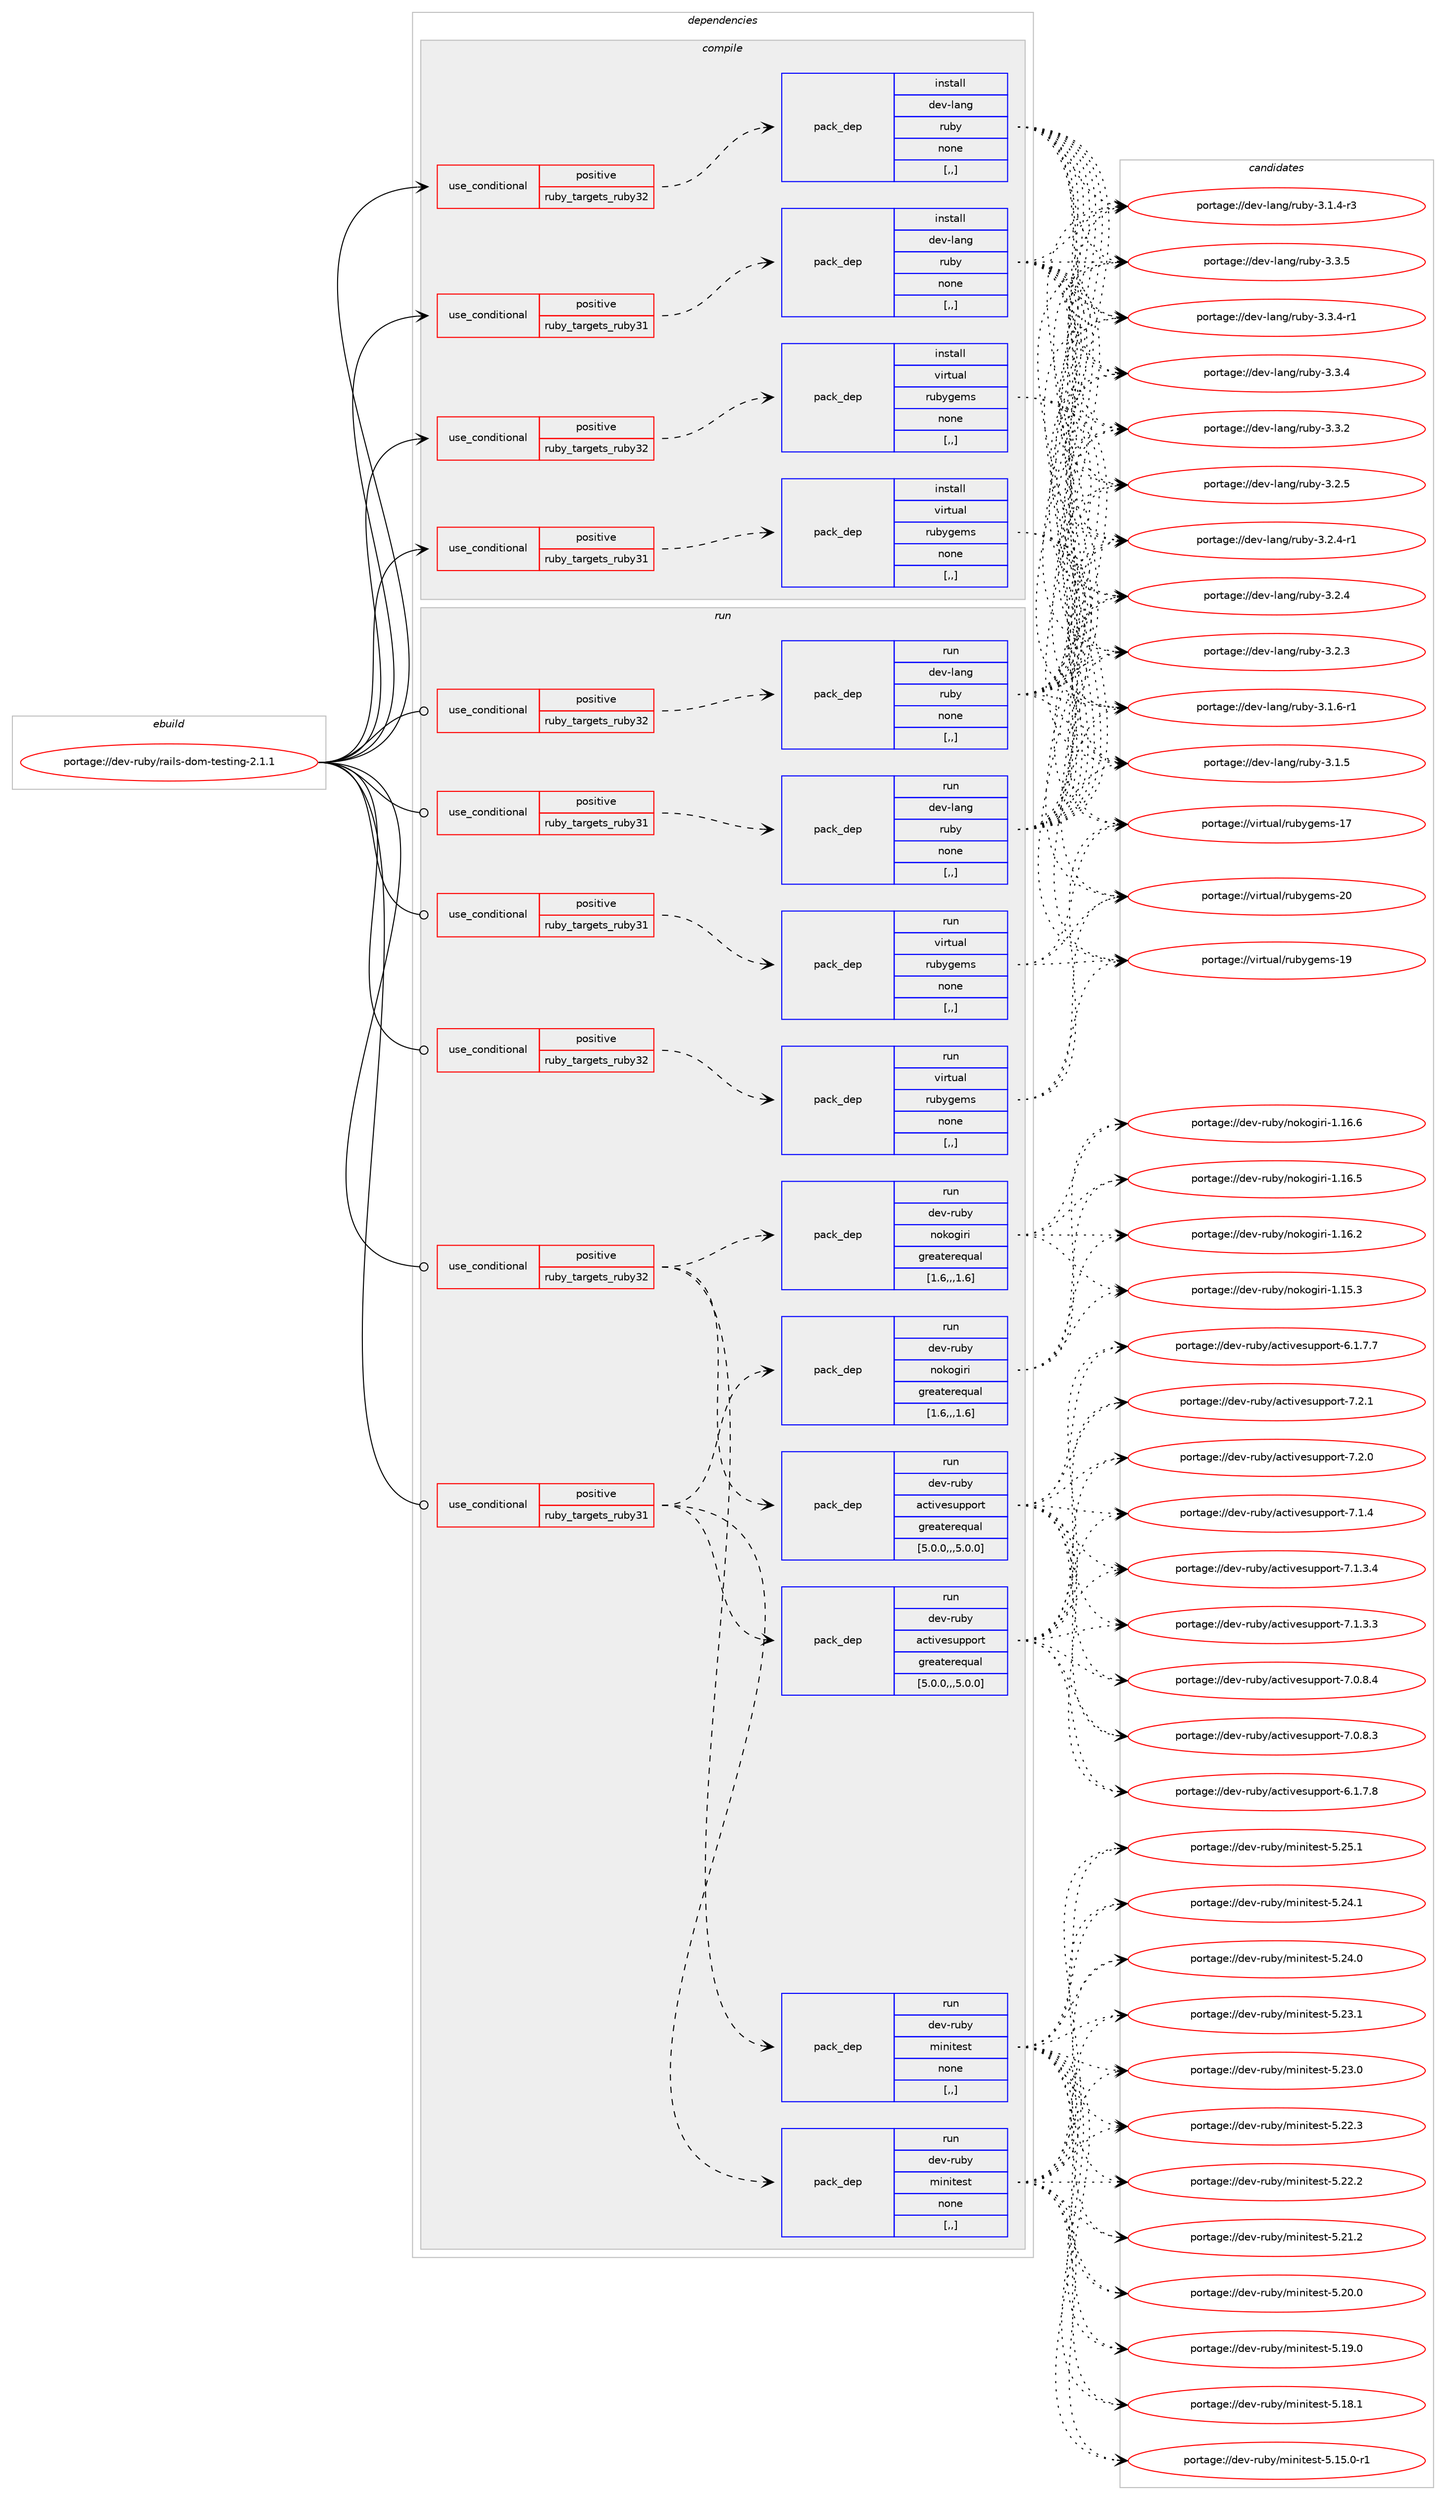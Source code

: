 digraph prolog {

# *************
# Graph options
# *************

newrank=true;
concentrate=true;
compound=true;
graph [rankdir=LR,fontname=Helvetica,fontsize=10,ranksep=1.5];#, ranksep=2.5, nodesep=0.2];
edge  [arrowhead=vee];
node  [fontname=Helvetica,fontsize=10];

# **********
# The ebuild
# **********

subgraph cluster_leftcol {
color=gray;
label=<<i>ebuild</i>>;
id [label="portage://dev-ruby/rails-dom-testing-2.1.1", color=red, width=4, href="../dev-ruby/rails-dom-testing-2.1.1.svg"];
}

# ****************
# The dependencies
# ****************

subgraph cluster_midcol {
color=gray;
label=<<i>dependencies</i>>;
subgraph cluster_compile {
fillcolor="#eeeeee";
style=filled;
label=<<i>compile</i>>;
subgraph cond184588 {
dependency692671 [label=<<TABLE BORDER="0" CELLBORDER="1" CELLSPACING="0" CELLPADDING="4"><TR><TD ROWSPAN="3" CELLPADDING="10">use_conditional</TD></TR><TR><TD>positive</TD></TR><TR><TD>ruby_targets_ruby31</TD></TR></TABLE>>, shape=none, color=red];
subgraph pack503137 {
dependency692672 [label=<<TABLE BORDER="0" CELLBORDER="1" CELLSPACING="0" CELLPADDING="4" WIDTH="220"><TR><TD ROWSPAN="6" CELLPADDING="30">pack_dep</TD></TR><TR><TD WIDTH="110">install</TD></TR><TR><TD>dev-lang</TD></TR><TR><TD>ruby</TD></TR><TR><TD>none</TD></TR><TR><TD>[,,]</TD></TR></TABLE>>, shape=none, color=blue];
}
dependency692671:e -> dependency692672:w [weight=20,style="dashed",arrowhead="vee"];
}
id:e -> dependency692671:w [weight=20,style="solid",arrowhead="vee"];
subgraph cond184589 {
dependency692673 [label=<<TABLE BORDER="0" CELLBORDER="1" CELLSPACING="0" CELLPADDING="4"><TR><TD ROWSPAN="3" CELLPADDING="10">use_conditional</TD></TR><TR><TD>positive</TD></TR><TR><TD>ruby_targets_ruby31</TD></TR></TABLE>>, shape=none, color=red];
subgraph pack503138 {
dependency692674 [label=<<TABLE BORDER="0" CELLBORDER="1" CELLSPACING="0" CELLPADDING="4" WIDTH="220"><TR><TD ROWSPAN="6" CELLPADDING="30">pack_dep</TD></TR><TR><TD WIDTH="110">install</TD></TR><TR><TD>virtual</TD></TR><TR><TD>rubygems</TD></TR><TR><TD>none</TD></TR><TR><TD>[,,]</TD></TR></TABLE>>, shape=none, color=blue];
}
dependency692673:e -> dependency692674:w [weight=20,style="dashed",arrowhead="vee"];
}
id:e -> dependency692673:w [weight=20,style="solid",arrowhead="vee"];
subgraph cond184590 {
dependency692675 [label=<<TABLE BORDER="0" CELLBORDER="1" CELLSPACING="0" CELLPADDING="4"><TR><TD ROWSPAN="3" CELLPADDING="10">use_conditional</TD></TR><TR><TD>positive</TD></TR><TR><TD>ruby_targets_ruby32</TD></TR></TABLE>>, shape=none, color=red];
subgraph pack503139 {
dependency692676 [label=<<TABLE BORDER="0" CELLBORDER="1" CELLSPACING="0" CELLPADDING="4" WIDTH="220"><TR><TD ROWSPAN="6" CELLPADDING="30">pack_dep</TD></TR><TR><TD WIDTH="110">install</TD></TR><TR><TD>dev-lang</TD></TR><TR><TD>ruby</TD></TR><TR><TD>none</TD></TR><TR><TD>[,,]</TD></TR></TABLE>>, shape=none, color=blue];
}
dependency692675:e -> dependency692676:w [weight=20,style="dashed",arrowhead="vee"];
}
id:e -> dependency692675:w [weight=20,style="solid",arrowhead="vee"];
subgraph cond184591 {
dependency692677 [label=<<TABLE BORDER="0" CELLBORDER="1" CELLSPACING="0" CELLPADDING="4"><TR><TD ROWSPAN="3" CELLPADDING="10">use_conditional</TD></TR><TR><TD>positive</TD></TR><TR><TD>ruby_targets_ruby32</TD></TR></TABLE>>, shape=none, color=red];
subgraph pack503140 {
dependency692678 [label=<<TABLE BORDER="0" CELLBORDER="1" CELLSPACING="0" CELLPADDING="4" WIDTH="220"><TR><TD ROWSPAN="6" CELLPADDING="30">pack_dep</TD></TR><TR><TD WIDTH="110">install</TD></TR><TR><TD>virtual</TD></TR><TR><TD>rubygems</TD></TR><TR><TD>none</TD></TR><TR><TD>[,,]</TD></TR></TABLE>>, shape=none, color=blue];
}
dependency692677:e -> dependency692678:w [weight=20,style="dashed",arrowhead="vee"];
}
id:e -> dependency692677:w [weight=20,style="solid",arrowhead="vee"];
}
subgraph cluster_compileandrun {
fillcolor="#eeeeee";
style=filled;
label=<<i>compile and run</i>>;
}
subgraph cluster_run {
fillcolor="#eeeeee";
style=filled;
label=<<i>run</i>>;
subgraph cond184592 {
dependency692679 [label=<<TABLE BORDER="0" CELLBORDER="1" CELLSPACING="0" CELLPADDING="4"><TR><TD ROWSPAN="3" CELLPADDING="10">use_conditional</TD></TR><TR><TD>positive</TD></TR><TR><TD>ruby_targets_ruby31</TD></TR></TABLE>>, shape=none, color=red];
subgraph pack503141 {
dependency692680 [label=<<TABLE BORDER="0" CELLBORDER="1" CELLSPACING="0" CELLPADDING="4" WIDTH="220"><TR><TD ROWSPAN="6" CELLPADDING="30">pack_dep</TD></TR><TR><TD WIDTH="110">run</TD></TR><TR><TD>dev-lang</TD></TR><TR><TD>ruby</TD></TR><TR><TD>none</TD></TR><TR><TD>[,,]</TD></TR></TABLE>>, shape=none, color=blue];
}
dependency692679:e -> dependency692680:w [weight=20,style="dashed",arrowhead="vee"];
}
id:e -> dependency692679:w [weight=20,style="solid",arrowhead="odot"];
subgraph cond184593 {
dependency692681 [label=<<TABLE BORDER="0" CELLBORDER="1" CELLSPACING="0" CELLPADDING="4"><TR><TD ROWSPAN="3" CELLPADDING="10">use_conditional</TD></TR><TR><TD>positive</TD></TR><TR><TD>ruby_targets_ruby31</TD></TR></TABLE>>, shape=none, color=red];
subgraph pack503142 {
dependency692682 [label=<<TABLE BORDER="0" CELLBORDER="1" CELLSPACING="0" CELLPADDING="4" WIDTH="220"><TR><TD ROWSPAN="6" CELLPADDING="30">pack_dep</TD></TR><TR><TD WIDTH="110">run</TD></TR><TR><TD>dev-ruby</TD></TR><TR><TD>activesupport</TD></TR><TR><TD>greaterequal</TD></TR><TR><TD>[5.0.0,,,5.0.0]</TD></TR></TABLE>>, shape=none, color=blue];
}
dependency692681:e -> dependency692682:w [weight=20,style="dashed",arrowhead="vee"];
subgraph pack503143 {
dependency692683 [label=<<TABLE BORDER="0" CELLBORDER="1" CELLSPACING="0" CELLPADDING="4" WIDTH="220"><TR><TD ROWSPAN="6" CELLPADDING="30">pack_dep</TD></TR><TR><TD WIDTH="110">run</TD></TR><TR><TD>dev-ruby</TD></TR><TR><TD>nokogiri</TD></TR><TR><TD>greaterequal</TD></TR><TR><TD>[1.6,,,1.6]</TD></TR></TABLE>>, shape=none, color=blue];
}
dependency692681:e -> dependency692683:w [weight=20,style="dashed",arrowhead="vee"];
subgraph pack503144 {
dependency692684 [label=<<TABLE BORDER="0" CELLBORDER="1" CELLSPACING="0" CELLPADDING="4" WIDTH="220"><TR><TD ROWSPAN="6" CELLPADDING="30">pack_dep</TD></TR><TR><TD WIDTH="110">run</TD></TR><TR><TD>dev-ruby</TD></TR><TR><TD>minitest</TD></TR><TR><TD>none</TD></TR><TR><TD>[,,]</TD></TR></TABLE>>, shape=none, color=blue];
}
dependency692681:e -> dependency692684:w [weight=20,style="dashed",arrowhead="vee"];
}
id:e -> dependency692681:w [weight=20,style="solid",arrowhead="odot"];
subgraph cond184594 {
dependency692685 [label=<<TABLE BORDER="0" CELLBORDER="1" CELLSPACING="0" CELLPADDING="4"><TR><TD ROWSPAN="3" CELLPADDING="10">use_conditional</TD></TR><TR><TD>positive</TD></TR><TR><TD>ruby_targets_ruby31</TD></TR></TABLE>>, shape=none, color=red];
subgraph pack503145 {
dependency692686 [label=<<TABLE BORDER="0" CELLBORDER="1" CELLSPACING="0" CELLPADDING="4" WIDTH="220"><TR><TD ROWSPAN="6" CELLPADDING="30">pack_dep</TD></TR><TR><TD WIDTH="110">run</TD></TR><TR><TD>virtual</TD></TR><TR><TD>rubygems</TD></TR><TR><TD>none</TD></TR><TR><TD>[,,]</TD></TR></TABLE>>, shape=none, color=blue];
}
dependency692685:e -> dependency692686:w [weight=20,style="dashed",arrowhead="vee"];
}
id:e -> dependency692685:w [weight=20,style="solid",arrowhead="odot"];
subgraph cond184595 {
dependency692687 [label=<<TABLE BORDER="0" CELLBORDER="1" CELLSPACING="0" CELLPADDING="4"><TR><TD ROWSPAN="3" CELLPADDING="10">use_conditional</TD></TR><TR><TD>positive</TD></TR><TR><TD>ruby_targets_ruby32</TD></TR></TABLE>>, shape=none, color=red];
subgraph pack503146 {
dependency692688 [label=<<TABLE BORDER="0" CELLBORDER="1" CELLSPACING="0" CELLPADDING="4" WIDTH="220"><TR><TD ROWSPAN="6" CELLPADDING="30">pack_dep</TD></TR><TR><TD WIDTH="110">run</TD></TR><TR><TD>dev-lang</TD></TR><TR><TD>ruby</TD></TR><TR><TD>none</TD></TR><TR><TD>[,,]</TD></TR></TABLE>>, shape=none, color=blue];
}
dependency692687:e -> dependency692688:w [weight=20,style="dashed",arrowhead="vee"];
}
id:e -> dependency692687:w [weight=20,style="solid",arrowhead="odot"];
subgraph cond184596 {
dependency692689 [label=<<TABLE BORDER="0" CELLBORDER="1" CELLSPACING="0" CELLPADDING="4"><TR><TD ROWSPAN="3" CELLPADDING="10">use_conditional</TD></TR><TR><TD>positive</TD></TR><TR><TD>ruby_targets_ruby32</TD></TR></TABLE>>, shape=none, color=red];
subgraph pack503147 {
dependency692690 [label=<<TABLE BORDER="0" CELLBORDER="1" CELLSPACING="0" CELLPADDING="4" WIDTH="220"><TR><TD ROWSPAN="6" CELLPADDING="30">pack_dep</TD></TR><TR><TD WIDTH="110">run</TD></TR><TR><TD>dev-ruby</TD></TR><TR><TD>activesupport</TD></TR><TR><TD>greaterequal</TD></TR><TR><TD>[5.0.0,,,5.0.0]</TD></TR></TABLE>>, shape=none, color=blue];
}
dependency692689:e -> dependency692690:w [weight=20,style="dashed",arrowhead="vee"];
subgraph pack503148 {
dependency692691 [label=<<TABLE BORDER="0" CELLBORDER="1" CELLSPACING="0" CELLPADDING="4" WIDTH="220"><TR><TD ROWSPAN="6" CELLPADDING="30">pack_dep</TD></TR><TR><TD WIDTH="110">run</TD></TR><TR><TD>dev-ruby</TD></TR><TR><TD>nokogiri</TD></TR><TR><TD>greaterequal</TD></TR><TR><TD>[1.6,,,1.6]</TD></TR></TABLE>>, shape=none, color=blue];
}
dependency692689:e -> dependency692691:w [weight=20,style="dashed",arrowhead="vee"];
subgraph pack503149 {
dependency692692 [label=<<TABLE BORDER="0" CELLBORDER="1" CELLSPACING="0" CELLPADDING="4" WIDTH="220"><TR><TD ROWSPAN="6" CELLPADDING="30">pack_dep</TD></TR><TR><TD WIDTH="110">run</TD></TR><TR><TD>dev-ruby</TD></TR><TR><TD>minitest</TD></TR><TR><TD>none</TD></TR><TR><TD>[,,]</TD></TR></TABLE>>, shape=none, color=blue];
}
dependency692689:e -> dependency692692:w [weight=20,style="dashed",arrowhead="vee"];
}
id:e -> dependency692689:w [weight=20,style="solid",arrowhead="odot"];
subgraph cond184597 {
dependency692693 [label=<<TABLE BORDER="0" CELLBORDER="1" CELLSPACING="0" CELLPADDING="4"><TR><TD ROWSPAN="3" CELLPADDING="10">use_conditional</TD></TR><TR><TD>positive</TD></TR><TR><TD>ruby_targets_ruby32</TD></TR></TABLE>>, shape=none, color=red];
subgraph pack503150 {
dependency692694 [label=<<TABLE BORDER="0" CELLBORDER="1" CELLSPACING="0" CELLPADDING="4" WIDTH="220"><TR><TD ROWSPAN="6" CELLPADDING="30">pack_dep</TD></TR><TR><TD WIDTH="110">run</TD></TR><TR><TD>virtual</TD></TR><TR><TD>rubygems</TD></TR><TR><TD>none</TD></TR><TR><TD>[,,]</TD></TR></TABLE>>, shape=none, color=blue];
}
dependency692693:e -> dependency692694:w [weight=20,style="dashed",arrowhead="vee"];
}
id:e -> dependency692693:w [weight=20,style="solid",arrowhead="odot"];
}
}

# **************
# The candidates
# **************

subgraph cluster_choices {
rank=same;
color=gray;
label=<<i>candidates</i>>;

subgraph choice503137 {
color=black;
nodesep=1;
choice10010111845108971101034711411798121455146514653 [label="portage://dev-lang/ruby-3.3.5", color=red, width=4,href="../dev-lang/ruby-3.3.5.svg"];
choice100101118451089711010347114117981214551465146524511449 [label="portage://dev-lang/ruby-3.3.4-r1", color=red, width=4,href="../dev-lang/ruby-3.3.4-r1.svg"];
choice10010111845108971101034711411798121455146514652 [label="portage://dev-lang/ruby-3.3.4", color=red, width=4,href="../dev-lang/ruby-3.3.4.svg"];
choice10010111845108971101034711411798121455146514650 [label="portage://dev-lang/ruby-3.3.2", color=red, width=4,href="../dev-lang/ruby-3.3.2.svg"];
choice10010111845108971101034711411798121455146504653 [label="portage://dev-lang/ruby-3.2.5", color=red, width=4,href="../dev-lang/ruby-3.2.5.svg"];
choice100101118451089711010347114117981214551465046524511449 [label="portage://dev-lang/ruby-3.2.4-r1", color=red, width=4,href="../dev-lang/ruby-3.2.4-r1.svg"];
choice10010111845108971101034711411798121455146504652 [label="portage://dev-lang/ruby-3.2.4", color=red, width=4,href="../dev-lang/ruby-3.2.4.svg"];
choice10010111845108971101034711411798121455146504651 [label="portage://dev-lang/ruby-3.2.3", color=red, width=4,href="../dev-lang/ruby-3.2.3.svg"];
choice100101118451089711010347114117981214551464946544511449 [label="portage://dev-lang/ruby-3.1.6-r1", color=red, width=4,href="../dev-lang/ruby-3.1.6-r1.svg"];
choice10010111845108971101034711411798121455146494653 [label="portage://dev-lang/ruby-3.1.5", color=red, width=4,href="../dev-lang/ruby-3.1.5.svg"];
choice100101118451089711010347114117981214551464946524511451 [label="portage://dev-lang/ruby-3.1.4-r3", color=red, width=4,href="../dev-lang/ruby-3.1.4-r3.svg"];
dependency692672:e -> choice10010111845108971101034711411798121455146514653:w [style=dotted,weight="100"];
dependency692672:e -> choice100101118451089711010347114117981214551465146524511449:w [style=dotted,weight="100"];
dependency692672:e -> choice10010111845108971101034711411798121455146514652:w [style=dotted,weight="100"];
dependency692672:e -> choice10010111845108971101034711411798121455146514650:w [style=dotted,weight="100"];
dependency692672:e -> choice10010111845108971101034711411798121455146504653:w [style=dotted,weight="100"];
dependency692672:e -> choice100101118451089711010347114117981214551465046524511449:w [style=dotted,weight="100"];
dependency692672:e -> choice10010111845108971101034711411798121455146504652:w [style=dotted,weight="100"];
dependency692672:e -> choice10010111845108971101034711411798121455146504651:w [style=dotted,weight="100"];
dependency692672:e -> choice100101118451089711010347114117981214551464946544511449:w [style=dotted,weight="100"];
dependency692672:e -> choice10010111845108971101034711411798121455146494653:w [style=dotted,weight="100"];
dependency692672:e -> choice100101118451089711010347114117981214551464946524511451:w [style=dotted,weight="100"];
}
subgraph choice503138 {
color=black;
nodesep=1;
choice118105114116117971084711411798121103101109115455048 [label="portage://virtual/rubygems-20", color=red, width=4,href="../virtual/rubygems-20.svg"];
choice118105114116117971084711411798121103101109115454957 [label="portage://virtual/rubygems-19", color=red, width=4,href="../virtual/rubygems-19.svg"];
choice118105114116117971084711411798121103101109115454955 [label="portage://virtual/rubygems-17", color=red, width=4,href="../virtual/rubygems-17.svg"];
dependency692674:e -> choice118105114116117971084711411798121103101109115455048:w [style=dotted,weight="100"];
dependency692674:e -> choice118105114116117971084711411798121103101109115454957:w [style=dotted,weight="100"];
dependency692674:e -> choice118105114116117971084711411798121103101109115454955:w [style=dotted,weight="100"];
}
subgraph choice503139 {
color=black;
nodesep=1;
choice10010111845108971101034711411798121455146514653 [label="portage://dev-lang/ruby-3.3.5", color=red, width=4,href="../dev-lang/ruby-3.3.5.svg"];
choice100101118451089711010347114117981214551465146524511449 [label="portage://dev-lang/ruby-3.3.4-r1", color=red, width=4,href="../dev-lang/ruby-3.3.4-r1.svg"];
choice10010111845108971101034711411798121455146514652 [label="portage://dev-lang/ruby-3.3.4", color=red, width=4,href="../dev-lang/ruby-3.3.4.svg"];
choice10010111845108971101034711411798121455146514650 [label="portage://dev-lang/ruby-3.3.2", color=red, width=4,href="../dev-lang/ruby-3.3.2.svg"];
choice10010111845108971101034711411798121455146504653 [label="portage://dev-lang/ruby-3.2.5", color=red, width=4,href="../dev-lang/ruby-3.2.5.svg"];
choice100101118451089711010347114117981214551465046524511449 [label="portage://dev-lang/ruby-3.2.4-r1", color=red, width=4,href="../dev-lang/ruby-3.2.4-r1.svg"];
choice10010111845108971101034711411798121455146504652 [label="portage://dev-lang/ruby-3.2.4", color=red, width=4,href="../dev-lang/ruby-3.2.4.svg"];
choice10010111845108971101034711411798121455146504651 [label="portage://dev-lang/ruby-3.2.3", color=red, width=4,href="../dev-lang/ruby-3.2.3.svg"];
choice100101118451089711010347114117981214551464946544511449 [label="portage://dev-lang/ruby-3.1.6-r1", color=red, width=4,href="../dev-lang/ruby-3.1.6-r1.svg"];
choice10010111845108971101034711411798121455146494653 [label="portage://dev-lang/ruby-3.1.5", color=red, width=4,href="../dev-lang/ruby-3.1.5.svg"];
choice100101118451089711010347114117981214551464946524511451 [label="portage://dev-lang/ruby-3.1.4-r3", color=red, width=4,href="../dev-lang/ruby-3.1.4-r3.svg"];
dependency692676:e -> choice10010111845108971101034711411798121455146514653:w [style=dotted,weight="100"];
dependency692676:e -> choice100101118451089711010347114117981214551465146524511449:w [style=dotted,weight="100"];
dependency692676:e -> choice10010111845108971101034711411798121455146514652:w [style=dotted,weight="100"];
dependency692676:e -> choice10010111845108971101034711411798121455146514650:w [style=dotted,weight="100"];
dependency692676:e -> choice10010111845108971101034711411798121455146504653:w [style=dotted,weight="100"];
dependency692676:e -> choice100101118451089711010347114117981214551465046524511449:w [style=dotted,weight="100"];
dependency692676:e -> choice10010111845108971101034711411798121455146504652:w [style=dotted,weight="100"];
dependency692676:e -> choice10010111845108971101034711411798121455146504651:w [style=dotted,weight="100"];
dependency692676:e -> choice100101118451089711010347114117981214551464946544511449:w [style=dotted,weight="100"];
dependency692676:e -> choice10010111845108971101034711411798121455146494653:w [style=dotted,weight="100"];
dependency692676:e -> choice100101118451089711010347114117981214551464946524511451:w [style=dotted,weight="100"];
}
subgraph choice503140 {
color=black;
nodesep=1;
choice118105114116117971084711411798121103101109115455048 [label="portage://virtual/rubygems-20", color=red, width=4,href="../virtual/rubygems-20.svg"];
choice118105114116117971084711411798121103101109115454957 [label="portage://virtual/rubygems-19", color=red, width=4,href="../virtual/rubygems-19.svg"];
choice118105114116117971084711411798121103101109115454955 [label="portage://virtual/rubygems-17", color=red, width=4,href="../virtual/rubygems-17.svg"];
dependency692678:e -> choice118105114116117971084711411798121103101109115455048:w [style=dotted,weight="100"];
dependency692678:e -> choice118105114116117971084711411798121103101109115454957:w [style=dotted,weight="100"];
dependency692678:e -> choice118105114116117971084711411798121103101109115454955:w [style=dotted,weight="100"];
}
subgraph choice503141 {
color=black;
nodesep=1;
choice10010111845108971101034711411798121455146514653 [label="portage://dev-lang/ruby-3.3.5", color=red, width=4,href="../dev-lang/ruby-3.3.5.svg"];
choice100101118451089711010347114117981214551465146524511449 [label="portage://dev-lang/ruby-3.3.4-r1", color=red, width=4,href="../dev-lang/ruby-3.3.4-r1.svg"];
choice10010111845108971101034711411798121455146514652 [label="portage://dev-lang/ruby-3.3.4", color=red, width=4,href="../dev-lang/ruby-3.3.4.svg"];
choice10010111845108971101034711411798121455146514650 [label="portage://dev-lang/ruby-3.3.2", color=red, width=4,href="../dev-lang/ruby-3.3.2.svg"];
choice10010111845108971101034711411798121455146504653 [label="portage://dev-lang/ruby-3.2.5", color=red, width=4,href="../dev-lang/ruby-3.2.5.svg"];
choice100101118451089711010347114117981214551465046524511449 [label="portage://dev-lang/ruby-3.2.4-r1", color=red, width=4,href="../dev-lang/ruby-3.2.4-r1.svg"];
choice10010111845108971101034711411798121455146504652 [label="portage://dev-lang/ruby-3.2.4", color=red, width=4,href="../dev-lang/ruby-3.2.4.svg"];
choice10010111845108971101034711411798121455146504651 [label="portage://dev-lang/ruby-3.2.3", color=red, width=4,href="../dev-lang/ruby-3.2.3.svg"];
choice100101118451089711010347114117981214551464946544511449 [label="portage://dev-lang/ruby-3.1.6-r1", color=red, width=4,href="../dev-lang/ruby-3.1.6-r1.svg"];
choice10010111845108971101034711411798121455146494653 [label="portage://dev-lang/ruby-3.1.5", color=red, width=4,href="../dev-lang/ruby-3.1.5.svg"];
choice100101118451089711010347114117981214551464946524511451 [label="portage://dev-lang/ruby-3.1.4-r3", color=red, width=4,href="../dev-lang/ruby-3.1.4-r3.svg"];
dependency692680:e -> choice10010111845108971101034711411798121455146514653:w [style=dotted,weight="100"];
dependency692680:e -> choice100101118451089711010347114117981214551465146524511449:w [style=dotted,weight="100"];
dependency692680:e -> choice10010111845108971101034711411798121455146514652:w [style=dotted,weight="100"];
dependency692680:e -> choice10010111845108971101034711411798121455146514650:w [style=dotted,weight="100"];
dependency692680:e -> choice10010111845108971101034711411798121455146504653:w [style=dotted,weight="100"];
dependency692680:e -> choice100101118451089711010347114117981214551465046524511449:w [style=dotted,weight="100"];
dependency692680:e -> choice10010111845108971101034711411798121455146504652:w [style=dotted,weight="100"];
dependency692680:e -> choice10010111845108971101034711411798121455146504651:w [style=dotted,weight="100"];
dependency692680:e -> choice100101118451089711010347114117981214551464946544511449:w [style=dotted,weight="100"];
dependency692680:e -> choice10010111845108971101034711411798121455146494653:w [style=dotted,weight="100"];
dependency692680:e -> choice100101118451089711010347114117981214551464946524511451:w [style=dotted,weight="100"];
}
subgraph choice503142 {
color=black;
nodesep=1;
choice1001011184511411798121479799116105118101115117112112111114116455546504649 [label="portage://dev-ruby/activesupport-7.2.1", color=red, width=4,href="../dev-ruby/activesupport-7.2.1.svg"];
choice1001011184511411798121479799116105118101115117112112111114116455546504648 [label="portage://dev-ruby/activesupport-7.2.0", color=red, width=4,href="../dev-ruby/activesupport-7.2.0.svg"];
choice1001011184511411798121479799116105118101115117112112111114116455546494652 [label="portage://dev-ruby/activesupport-7.1.4", color=red, width=4,href="../dev-ruby/activesupport-7.1.4.svg"];
choice10010111845114117981214797991161051181011151171121121111141164555464946514652 [label="portage://dev-ruby/activesupport-7.1.3.4", color=red, width=4,href="../dev-ruby/activesupport-7.1.3.4.svg"];
choice10010111845114117981214797991161051181011151171121121111141164555464946514651 [label="portage://dev-ruby/activesupport-7.1.3.3", color=red, width=4,href="../dev-ruby/activesupport-7.1.3.3.svg"];
choice10010111845114117981214797991161051181011151171121121111141164555464846564652 [label="portage://dev-ruby/activesupport-7.0.8.4", color=red, width=4,href="../dev-ruby/activesupport-7.0.8.4.svg"];
choice10010111845114117981214797991161051181011151171121121111141164555464846564651 [label="portage://dev-ruby/activesupport-7.0.8.3", color=red, width=4,href="../dev-ruby/activesupport-7.0.8.3.svg"];
choice10010111845114117981214797991161051181011151171121121111141164554464946554656 [label="portage://dev-ruby/activesupport-6.1.7.8", color=red, width=4,href="../dev-ruby/activesupport-6.1.7.8.svg"];
choice10010111845114117981214797991161051181011151171121121111141164554464946554655 [label="portage://dev-ruby/activesupport-6.1.7.7", color=red, width=4,href="../dev-ruby/activesupport-6.1.7.7.svg"];
dependency692682:e -> choice1001011184511411798121479799116105118101115117112112111114116455546504649:w [style=dotted,weight="100"];
dependency692682:e -> choice1001011184511411798121479799116105118101115117112112111114116455546504648:w [style=dotted,weight="100"];
dependency692682:e -> choice1001011184511411798121479799116105118101115117112112111114116455546494652:w [style=dotted,weight="100"];
dependency692682:e -> choice10010111845114117981214797991161051181011151171121121111141164555464946514652:w [style=dotted,weight="100"];
dependency692682:e -> choice10010111845114117981214797991161051181011151171121121111141164555464946514651:w [style=dotted,weight="100"];
dependency692682:e -> choice10010111845114117981214797991161051181011151171121121111141164555464846564652:w [style=dotted,weight="100"];
dependency692682:e -> choice10010111845114117981214797991161051181011151171121121111141164555464846564651:w [style=dotted,weight="100"];
dependency692682:e -> choice10010111845114117981214797991161051181011151171121121111141164554464946554656:w [style=dotted,weight="100"];
dependency692682:e -> choice10010111845114117981214797991161051181011151171121121111141164554464946554655:w [style=dotted,weight="100"];
}
subgraph choice503143 {
color=black;
nodesep=1;
choice10010111845114117981214711011110711110310511410545494649544654 [label="portage://dev-ruby/nokogiri-1.16.6", color=red, width=4,href="../dev-ruby/nokogiri-1.16.6.svg"];
choice10010111845114117981214711011110711110310511410545494649544653 [label="portage://dev-ruby/nokogiri-1.16.5", color=red, width=4,href="../dev-ruby/nokogiri-1.16.5.svg"];
choice10010111845114117981214711011110711110310511410545494649544650 [label="portage://dev-ruby/nokogiri-1.16.2", color=red, width=4,href="../dev-ruby/nokogiri-1.16.2.svg"];
choice10010111845114117981214711011110711110310511410545494649534651 [label="portage://dev-ruby/nokogiri-1.15.3", color=red, width=4,href="../dev-ruby/nokogiri-1.15.3.svg"];
dependency692683:e -> choice10010111845114117981214711011110711110310511410545494649544654:w [style=dotted,weight="100"];
dependency692683:e -> choice10010111845114117981214711011110711110310511410545494649544653:w [style=dotted,weight="100"];
dependency692683:e -> choice10010111845114117981214711011110711110310511410545494649544650:w [style=dotted,weight="100"];
dependency692683:e -> choice10010111845114117981214711011110711110310511410545494649534651:w [style=dotted,weight="100"];
}
subgraph choice503144 {
color=black;
nodesep=1;
choice10010111845114117981214710910511010511610111511645534650534649 [label="portage://dev-ruby/minitest-5.25.1", color=red, width=4,href="../dev-ruby/minitest-5.25.1.svg"];
choice10010111845114117981214710910511010511610111511645534650524649 [label="portage://dev-ruby/minitest-5.24.1", color=red, width=4,href="../dev-ruby/minitest-5.24.1.svg"];
choice10010111845114117981214710910511010511610111511645534650524648 [label="portage://dev-ruby/minitest-5.24.0", color=red, width=4,href="../dev-ruby/minitest-5.24.0.svg"];
choice10010111845114117981214710910511010511610111511645534650514649 [label="portage://dev-ruby/minitest-5.23.1", color=red, width=4,href="../dev-ruby/minitest-5.23.1.svg"];
choice10010111845114117981214710910511010511610111511645534650514648 [label="portage://dev-ruby/minitest-5.23.0", color=red, width=4,href="../dev-ruby/minitest-5.23.0.svg"];
choice10010111845114117981214710910511010511610111511645534650504651 [label="portage://dev-ruby/minitest-5.22.3", color=red, width=4,href="../dev-ruby/minitest-5.22.3.svg"];
choice10010111845114117981214710910511010511610111511645534650504650 [label="portage://dev-ruby/minitest-5.22.2", color=red, width=4,href="../dev-ruby/minitest-5.22.2.svg"];
choice10010111845114117981214710910511010511610111511645534650494650 [label="portage://dev-ruby/minitest-5.21.2", color=red, width=4,href="../dev-ruby/minitest-5.21.2.svg"];
choice10010111845114117981214710910511010511610111511645534650484648 [label="portage://dev-ruby/minitest-5.20.0", color=red, width=4,href="../dev-ruby/minitest-5.20.0.svg"];
choice10010111845114117981214710910511010511610111511645534649574648 [label="portage://dev-ruby/minitest-5.19.0", color=red, width=4,href="../dev-ruby/minitest-5.19.0.svg"];
choice10010111845114117981214710910511010511610111511645534649564649 [label="portage://dev-ruby/minitest-5.18.1", color=red, width=4,href="../dev-ruby/minitest-5.18.1.svg"];
choice100101118451141179812147109105110105116101115116455346495346484511449 [label="portage://dev-ruby/minitest-5.15.0-r1", color=red, width=4,href="../dev-ruby/minitest-5.15.0-r1.svg"];
dependency692684:e -> choice10010111845114117981214710910511010511610111511645534650534649:w [style=dotted,weight="100"];
dependency692684:e -> choice10010111845114117981214710910511010511610111511645534650524649:w [style=dotted,weight="100"];
dependency692684:e -> choice10010111845114117981214710910511010511610111511645534650524648:w [style=dotted,weight="100"];
dependency692684:e -> choice10010111845114117981214710910511010511610111511645534650514649:w [style=dotted,weight="100"];
dependency692684:e -> choice10010111845114117981214710910511010511610111511645534650514648:w [style=dotted,weight="100"];
dependency692684:e -> choice10010111845114117981214710910511010511610111511645534650504651:w [style=dotted,weight="100"];
dependency692684:e -> choice10010111845114117981214710910511010511610111511645534650504650:w [style=dotted,weight="100"];
dependency692684:e -> choice10010111845114117981214710910511010511610111511645534650494650:w [style=dotted,weight="100"];
dependency692684:e -> choice10010111845114117981214710910511010511610111511645534650484648:w [style=dotted,weight="100"];
dependency692684:e -> choice10010111845114117981214710910511010511610111511645534649574648:w [style=dotted,weight="100"];
dependency692684:e -> choice10010111845114117981214710910511010511610111511645534649564649:w [style=dotted,weight="100"];
dependency692684:e -> choice100101118451141179812147109105110105116101115116455346495346484511449:w [style=dotted,weight="100"];
}
subgraph choice503145 {
color=black;
nodesep=1;
choice118105114116117971084711411798121103101109115455048 [label="portage://virtual/rubygems-20", color=red, width=4,href="../virtual/rubygems-20.svg"];
choice118105114116117971084711411798121103101109115454957 [label="portage://virtual/rubygems-19", color=red, width=4,href="../virtual/rubygems-19.svg"];
choice118105114116117971084711411798121103101109115454955 [label="portage://virtual/rubygems-17", color=red, width=4,href="../virtual/rubygems-17.svg"];
dependency692686:e -> choice118105114116117971084711411798121103101109115455048:w [style=dotted,weight="100"];
dependency692686:e -> choice118105114116117971084711411798121103101109115454957:w [style=dotted,weight="100"];
dependency692686:e -> choice118105114116117971084711411798121103101109115454955:w [style=dotted,weight="100"];
}
subgraph choice503146 {
color=black;
nodesep=1;
choice10010111845108971101034711411798121455146514653 [label="portage://dev-lang/ruby-3.3.5", color=red, width=4,href="../dev-lang/ruby-3.3.5.svg"];
choice100101118451089711010347114117981214551465146524511449 [label="portage://dev-lang/ruby-3.3.4-r1", color=red, width=4,href="../dev-lang/ruby-3.3.4-r1.svg"];
choice10010111845108971101034711411798121455146514652 [label="portage://dev-lang/ruby-3.3.4", color=red, width=4,href="../dev-lang/ruby-3.3.4.svg"];
choice10010111845108971101034711411798121455146514650 [label="portage://dev-lang/ruby-3.3.2", color=red, width=4,href="../dev-lang/ruby-3.3.2.svg"];
choice10010111845108971101034711411798121455146504653 [label="portage://dev-lang/ruby-3.2.5", color=red, width=4,href="../dev-lang/ruby-3.2.5.svg"];
choice100101118451089711010347114117981214551465046524511449 [label="portage://dev-lang/ruby-3.2.4-r1", color=red, width=4,href="../dev-lang/ruby-3.2.4-r1.svg"];
choice10010111845108971101034711411798121455146504652 [label="portage://dev-lang/ruby-3.2.4", color=red, width=4,href="../dev-lang/ruby-3.2.4.svg"];
choice10010111845108971101034711411798121455146504651 [label="portage://dev-lang/ruby-3.2.3", color=red, width=4,href="../dev-lang/ruby-3.2.3.svg"];
choice100101118451089711010347114117981214551464946544511449 [label="portage://dev-lang/ruby-3.1.6-r1", color=red, width=4,href="../dev-lang/ruby-3.1.6-r1.svg"];
choice10010111845108971101034711411798121455146494653 [label="portage://dev-lang/ruby-3.1.5", color=red, width=4,href="../dev-lang/ruby-3.1.5.svg"];
choice100101118451089711010347114117981214551464946524511451 [label="portage://dev-lang/ruby-3.1.4-r3", color=red, width=4,href="../dev-lang/ruby-3.1.4-r3.svg"];
dependency692688:e -> choice10010111845108971101034711411798121455146514653:w [style=dotted,weight="100"];
dependency692688:e -> choice100101118451089711010347114117981214551465146524511449:w [style=dotted,weight="100"];
dependency692688:e -> choice10010111845108971101034711411798121455146514652:w [style=dotted,weight="100"];
dependency692688:e -> choice10010111845108971101034711411798121455146514650:w [style=dotted,weight="100"];
dependency692688:e -> choice10010111845108971101034711411798121455146504653:w [style=dotted,weight="100"];
dependency692688:e -> choice100101118451089711010347114117981214551465046524511449:w [style=dotted,weight="100"];
dependency692688:e -> choice10010111845108971101034711411798121455146504652:w [style=dotted,weight="100"];
dependency692688:e -> choice10010111845108971101034711411798121455146504651:w [style=dotted,weight="100"];
dependency692688:e -> choice100101118451089711010347114117981214551464946544511449:w [style=dotted,weight="100"];
dependency692688:e -> choice10010111845108971101034711411798121455146494653:w [style=dotted,weight="100"];
dependency692688:e -> choice100101118451089711010347114117981214551464946524511451:w [style=dotted,weight="100"];
}
subgraph choice503147 {
color=black;
nodesep=1;
choice1001011184511411798121479799116105118101115117112112111114116455546504649 [label="portage://dev-ruby/activesupport-7.2.1", color=red, width=4,href="../dev-ruby/activesupport-7.2.1.svg"];
choice1001011184511411798121479799116105118101115117112112111114116455546504648 [label="portage://dev-ruby/activesupport-7.2.0", color=red, width=4,href="../dev-ruby/activesupport-7.2.0.svg"];
choice1001011184511411798121479799116105118101115117112112111114116455546494652 [label="portage://dev-ruby/activesupport-7.1.4", color=red, width=4,href="../dev-ruby/activesupport-7.1.4.svg"];
choice10010111845114117981214797991161051181011151171121121111141164555464946514652 [label="portage://dev-ruby/activesupport-7.1.3.4", color=red, width=4,href="../dev-ruby/activesupport-7.1.3.4.svg"];
choice10010111845114117981214797991161051181011151171121121111141164555464946514651 [label="portage://dev-ruby/activesupport-7.1.3.3", color=red, width=4,href="../dev-ruby/activesupport-7.1.3.3.svg"];
choice10010111845114117981214797991161051181011151171121121111141164555464846564652 [label="portage://dev-ruby/activesupport-7.0.8.4", color=red, width=4,href="../dev-ruby/activesupport-7.0.8.4.svg"];
choice10010111845114117981214797991161051181011151171121121111141164555464846564651 [label="portage://dev-ruby/activesupport-7.0.8.3", color=red, width=4,href="../dev-ruby/activesupport-7.0.8.3.svg"];
choice10010111845114117981214797991161051181011151171121121111141164554464946554656 [label="portage://dev-ruby/activesupport-6.1.7.8", color=red, width=4,href="../dev-ruby/activesupport-6.1.7.8.svg"];
choice10010111845114117981214797991161051181011151171121121111141164554464946554655 [label="portage://dev-ruby/activesupport-6.1.7.7", color=red, width=4,href="../dev-ruby/activesupport-6.1.7.7.svg"];
dependency692690:e -> choice1001011184511411798121479799116105118101115117112112111114116455546504649:w [style=dotted,weight="100"];
dependency692690:e -> choice1001011184511411798121479799116105118101115117112112111114116455546504648:w [style=dotted,weight="100"];
dependency692690:e -> choice1001011184511411798121479799116105118101115117112112111114116455546494652:w [style=dotted,weight="100"];
dependency692690:e -> choice10010111845114117981214797991161051181011151171121121111141164555464946514652:w [style=dotted,weight="100"];
dependency692690:e -> choice10010111845114117981214797991161051181011151171121121111141164555464946514651:w [style=dotted,weight="100"];
dependency692690:e -> choice10010111845114117981214797991161051181011151171121121111141164555464846564652:w [style=dotted,weight="100"];
dependency692690:e -> choice10010111845114117981214797991161051181011151171121121111141164555464846564651:w [style=dotted,weight="100"];
dependency692690:e -> choice10010111845114117981214797991161051181011151171121121111141164554464946554656:w [style=dotted,weight="100"];
dependency692690:e -> choice10010111845114117981214797991161051181011151171121121111141164554464946554655:w [style=dotted,weight="100"];
}
subgraph choice503148 {
color=black;
nodesep=1;
choice10010111845114117981214711011110711110310511410545494649544654 [label="portage://dev-ruby/nokogiri-1.16.6", color=red, width=4,href="../dev-ruby/nokogiri-1.16.6.svg"];
choice10010111845114117981214711011110711110310511410545494649544653 [label="portage://dev-ruby/nokogiri-1.16.5", color=red, width=4,href="../dev-ruby/nokogiri-1.16.5.svg"];
choice10010111845114117981214711011110711110310511410545494649544650 [label="portage://dev-ruby/nokogiri-1.16.2", color=red, width=4,href="../dev-ruby/nokogiri-1.16.2.svg"];
choice10010111845114117981214711011110711110310511410545494649534651 [label="portage://dev-ruby/nokogiri-1.15.3", color=red, width=4,href="../dev-ruby/nokogiri-1.15.3.svg"];
dependency692691:e -> choice10010111845114117981214711011110711110310511410545494649544654:w [style=dotted,weight="100"];
dependency692691:e -> choice10010111845114117981214711011110711110310511410545494649544653:w [style=dotted,weight="100"];
dependency692691:e -> choice10010111845114117981214711011110711110310511410545494649544650:w [style=dotted,weight="100"];
dependency692691:e -> choice10010111845114117981214711011110711110310511410545494649534651:w [style=dotted,weight="100"];
}
subgraph choice503149 {
color=black;
nodesep=1;
choice10010111845114117981214710910511010511610111511645534650534649 [label="portage://dev-ruby/minitest-5.25.1", color=red, width=4,href="../dev-ruby/minitest-5.25.1.svg"];
choice10010111845114117981214710910511010511610111511645534650524649 [label="portage://dev-ruby/minitest-5.24.1", color=red, width=4,href="../dev-ruby/minitest-5.24.1.svg"];
choice10010111845114117981214710910511010511610111511645534650524648 [label="portage://dev-ruby/minitest-5.24.0", color=red, width=4,href="../dev-ruby/minitest-5.24.0.svg"];
choice10010111845114117981214710910511010511610111511645534650514649 [label="portage://dev-ruby/minitest-5.23.1", color=red, width=4,href="../dev-ruby/minitest-5.23.1.svg"];
choice10010111845114117981214710910511010511610111511645534650514648 [label="portage://dev-ruby/minitest-5.23.0", color=red, width=4,href="../dev-ruby/minitest-5.23.0.svg"];
choice10010111845114117981214710910511010511610111511645534650504651 [label="portage://dev-ruby/minitest-5.22.3", color=red, width=4,href="../dev-ruby/minitest-5.22.3.svg"];
choice10010111845114117981214710910511010511610111511645534650504650 [label="portage://dev-ruby/minitest-5.22.2", color=red, width=4,href="../dev-ruby/minitest-5.22.2.svg"];
choice10010111845114117981214710910511010511610111511645534650494650 [label="portage://dev-ruby/minitest-5.21.2", color=red, width=4,href="../dev-ruby/minitest-5.21.2.svg"];
choice10010111845114117981214710910511010511610111511645534650484648 [label="portage://dev-ruby/minitest-5.20.0", color=red, width=4,href="../dev-ruby/minitest-5.20.0.svg"];
choice10010111845114117981214710910511010511610111511645534649574648 [label="portage://dev-ruby/minitest-5.19.0", color=red, width=4,href="../dev-ruby/minitest-5.19.0.svg"];
choice10010111845114117981214710910511010511610111511645534649564649 [label="portage://dev-ruby/minitest-5.18.1", color=red, width=4,href="../dev-ruby/minitest-5.18.1.svg"];
choice100101118451141179812147109105110105116101115116455346495346484511449 [label="portage://dev-ruby/minitest-5.15.0-r1", color=red, width=4,href="../dev-ruby/minitest-5.15.0-r1.svg"];
dependency692692:e -> choice10010111845114117981214710910511010511610111511645534650534649:w [style=dotted,weight="100"];
dependency692692:e -> choice10010111845114117981214710910511010511610111511645534650524649:w [style=dotted,weight="100"];
dependency692692:e -> choice10010111845114117981214710910511010511610111511645534650524648:w [style=dotted,weight="100"];
dependency692692:e -> choice10010111845114117981214710910511010511610111511645534650514649:w [style=dotted,weight="100"];
dependency692692:e -> choice10010111845114117981214710910511010511610111511645534650514648:w [style=dotted,weight="100"];
dependency692692:e -> choice10010111845114117981214710910511010511610111511645534650504651:w [style=dotted,weight="100"];
dependency692692:e -> choice10010111845114117981214710910511010511610111511645534650504650:w [style=dotted,weight="100"];
dependency692692:e -> choice10010111845114117981214710910511010511610111511645534650494650:w [style=dotted,weight="100"];
dependency692692:e -> choice10010111845114117981214710910511010511610111511645534650484648:w [style=dotted,weight="100"];
dependency692692:e -> choice10010111845114117981214710910511010511610111511645534649574648:w [style=dotted,weight="100"];
dependency692692:e -> choice10010111845114117981214710910511010511610111511645534649564649:w [style=dotted,weight="100"];
dependency692692:e -> choice100101118451141179812147109105110105116101115116455346495346484511449:w [style=dotted,weight="100"];
}
subgraph choice503150 {
color=black;
nodesep=1;
choice118105114116117971084711411798121103101109115455048 [label="portage://virtual/rubygems-20", color=red, width=4,href="../virtual/rubygems-20.svg"];
choice118105114116117971084711411798121103101109115454957 [label="portage://virtual/rubygems-19", color=red, width=4,href="../virtual/rubygems-19.svg"];
choice118105114116117971084711411798121103101109115454955 [label="portage://virtual/rubygems-17", color=red, width=4,href="../virtual/rubygems-17.svg"];
dependency692694:e -> choice118105114116117971084711411798121103101109115455048:w [style=dotted,weight="100"];
dependency692694:e -> choice118105114116117971084711411798121103101109115454957:w [style=dotted,weight="100"];
dependency692694:e -> choice118105114116117971084711411798121103101109115454955:w [style=dotted,weight="100"];
}
}

}

